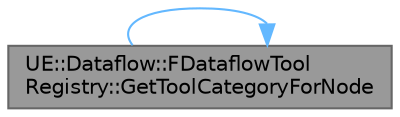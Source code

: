 digraph "UE::Dataflow::FDataflowToolRegistry::GetToolCategoryForNode"
{
 // INTERACTIVE_SVG=YES
 // LATEX_PDF_SIZE
  bgcolor="transparent";
  edge [fontname=Helvetica,fontsize=10,labelfontname=Helvetica,labelfontsize=10];
  node [fontname=Helvetica,fontsize=10,shape=box,height=0.2,width=0.4];
  rankdir="LR";
  Node1 [id="Node000001",label="UE::Dataflow::FDataflowTool\lRegistry::GetToolCategoryForNode",height=0.2,width=0.4,color="gray40", fillcolor="grey60", style="filled", fontcolor="black",tooltip="Return the category the tool has been registered in."];
  Node1 -> Node1 [id="edge1_Node000001_Node000001",color="steelblue1",style="solid",tooltip=" "];
}
